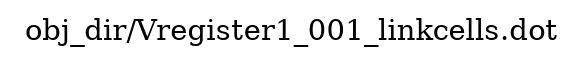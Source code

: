 digraph v3graph {
	graph	[label="obj_dir/Vregister1_001_linkcells.dot",
		 labelloc=t, labeljust=l,
		 //size="7.5,10",
		 rankdir=TB];
}
